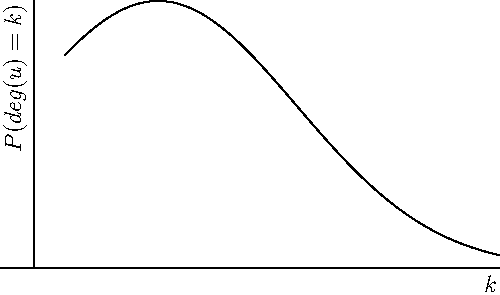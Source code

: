 import graph;

size(250,150,IgnoreAspect);

real f(real x) {return exp( -(x*5-2)^2 / 10 )   ; }
pair F(real x) {return (x,f(x));}

xaxis("$k$");
yaxis("$P(deg(u) = k)$",0);

draw(graph(f,0.1,1.5,operator ..),black);

// labely(1,E);
// label("$e^x$",F(1),SE);
